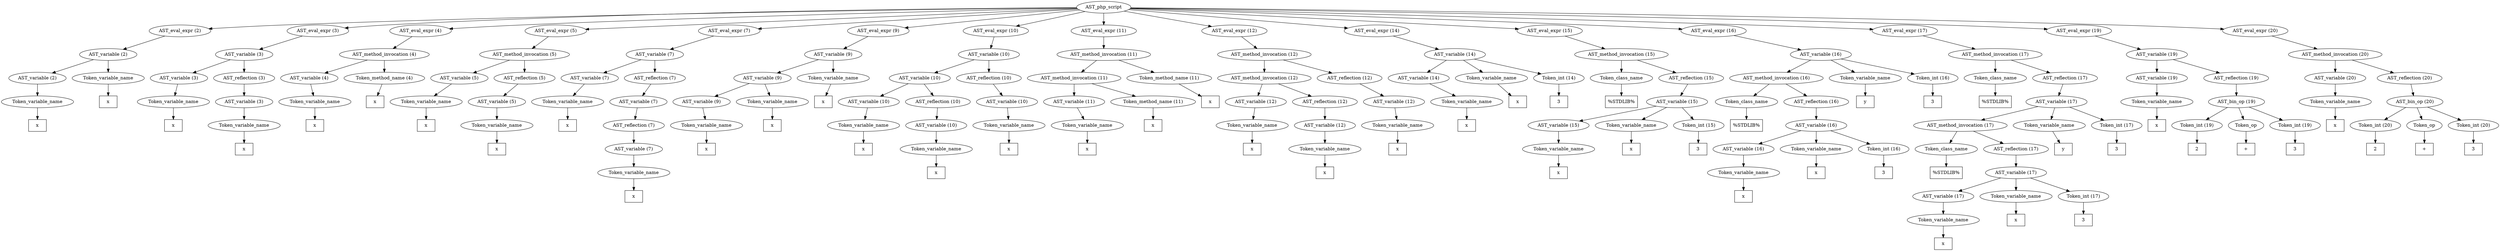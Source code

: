 /*
 * AST in dot format generated by phc -- the PHP compiler
 */

digraph AST {
node_0 [label="AST_php_script"];
node_1 [label="AST_eval_expr (2)"];
node_2 [label="AST_variable (2)"];
node_3 [label="AST_variable (2)"];
node_4 [label="Token_variable_name"];
node_5 [label="x", shape=box]
node_4 -> node_5;
node_3 -> node_4;
node_6 [label="Token_variable_name"];
node_7 [label="x", shape=box]
node_6 -> node_7;
node_2 -> node_6;
node_2 -> node_3;
node_1 -> node_2;
node_8 [label="AST_eval_expr (3)"];
node_9 [label="AST_variable (3)"];
node_10 [label="AST_variable (3)"];
node_11 [label="Token_variable_name"];
node_12 [label="x", shape=box]
node_11 -> node_12;
node_10 -> node_11;
node_13 [label="AST_reflection (3)"];
node_14 [label="AST_variable (3)"];
node_15 [label="Token_variable_name"];
node_16 [label="x", shape=box]
node_15 -> node_16;
node_14 -> node_15;
node_13 -> node_14;
node_9 -> node_13;
node_9 -> node_10;
node_8 -> node_9;
node_17 [label="AST_eval_expr (4)"];
node_18 [label="AST_method_invocation (4)"];
node_19 [label="AST_variable (4)"];
node_20 [label="Token_variable_name"];
node_21 [label="x", shape=box]
node_20 -> node_21;
node_19 -> node_20;
node_22 [label="Token_method_name (4)"];
node_23 [label="x", shape=box]
node_22 -> node_23;
node_18 -> node_22;
node_18 -> node_19;
node_17 -> node_18;
node_24 [label="AST_eval_expr (5)"];
node_25 [label="AST_method_invocation (5)"];
node_26 [label="AST_variable (5)"];
node_27 [label="Token_variable_name"];
node_28 [label="x", shape=box]
node_27 -> node_28;
node_26 -> node_27;
node_29 [label="AST_reflection (5)"];
node_30 [label="AST_variable (5)"];
node_31 [label="Token_variable_name"];
node_32 [label="x", shape=box]
node_31 -> node_32;
node_30 -> node_31;
node_29 -> node_30;
node_25 -> node_29;
node_25 -> node_26;
node_24 -> node_25;
node_33 [label="AST_eval_expr (7)"];
node_34 [label="AST_variable (7)"];
node_35 [label="AST_variable (7)"];
node_36 [label="Token_variable_name"];
node_37 [label="x", shape=box]
node_36 -> node_37;
node_35 -> node_36;
node_38 [label="AST_reflection (7)"];
node_39 [label="AST_variable (7)"];
node_40 [label="AST_reflection (7)"];
node_41 [label="AST_variable (7)"];
node_42 [label="Token_variable_name"];
node_43 [label="x", shape=box]
node_42 -> node_43;
node_41 -> node_42;
node_40 -> node_41;
node_39 -> node_40;
node_38 -> node_39;
node_34 -> node_38;
node_34 -> node_35;
node_33 -> node_34;
node_44 [label="AST_eval_expr (9)"];
node_45 [label="AST_variable (9)"];
node_46 [label="AST_variable (9)"];
node_47 [label="AST_variable (9)"];
node_48 [label="Token_variable_name"];
node_49 [label="x", shape=box]
node_48 -> node_49;
node_47 -> node_48;
node_50 [label="Token_variable_name"];
node_51 [label="x", shape=box]
node_50 -> node_51;
node_46 -> node_50;
node_46 -> node_47;
node_52 [label="Token_variable_name"];
node_53 [label="x", shape=box]
node_52 -> node_53;
node_45 -> node_52;
node_45 -> node_46;
node_44 -> node_45;
node_54 [label="AST_eval_expr (10)"];
node_55 [label="AST_variable (10)"];
node_56 [label="AST_variable (10)"];
node_57 [label="AST_variable (10)"];
node_58 [label="Token_variable_name"];
node_59 [label="x", shape=box]
node_58 -> node_59;
node_57 -> node_58;
node_60 [label="AST_reflection (10)"];
node_61 [label="AST_variable (10)"];
node_62 [label="Token_variable_name"];
node_63 [label="x", shape=box]
node_62 -> node_63;
node_61 -> node_62;
node_60 -> node_61;
node_56 -> node_60;
node_56 -> node_57;
node_64 [label="AST_reflection (10)"];
node_65 [label="AST_variable (10)"];
node_66 [label="Token_variable_name"];
node_67 [label="x", shape=box]
node_66 -> node_67;
node_65 -> node_66;
node_64 -> node_65;
node_55 -> node_64;
node_55 -> node_56;
node_54 -> node_55;
node_68 [label="AST_eval_expr (11)"];
node_69 [label="AST_method_invocation (11)"];
node_70 [label="AST_method_invocation (11)"];
node_71 [label="AST_variable (11)"];
node_72 [label="Token_variable_name"];
node_73 [label="x", shape=box]
node_72 -> node_73;
node_71 -> node_72;
node_74 [label="Token_method_name (11)"];
node_75 [label="x", shape=box]
node_74 -> node_75;
node_70 -> node_74;
node_70 -> node_71;
node_76 [label="Token_method_name (11)"];
node_77 [label="x", shape=box]
node_76 -> node_77;
node_69 -> node_76;
node_69 -> node_70;
node_68 -> node_69;
node_78 [label="AST_eval_expr (12)"];
node_79 [label="AST_method_invocation (12)"];
node_80 [label="AST_method_invocation (12)"];
node_81 [label="AST_variable (12)"];
node_82 [label="Token_variable_name"];
node_83 [label="x", shape=box]
node_82 -> node_83;
node_81 -> node_82;
node_84 [label="AST_reflection (12)"];
node_85 [label="AST_variable (12)"];
node_86 [label="Token_variable_name"];
node_87 [label="x", shape=box]
node_86 -> node_87;
node_85 -> node_86;
node_84 -> node_85;
node_80 -> node_84;
node_80 -> node_81;
node_88 [label="AST_reflection (12)"];
node_89 [label="AST_variable (12)"];
node_90 [label="Token_variable_name"];
node_91 [label="x", shape=box]
node_90 -> node_91;
node_89 -> node_90;
node_88 -> node_89;
node_79 -> node_88;
node_79 -> node_80;
node_78 -> node_79;
node_92 [label="AST_eval_expr (14)"];
node_93 [label="AST_variable (14)"];
node_94 [label="AST_variable (14)"];
node_95 [label="Token_variable_name"];
node_96 [label="x", shape=box]
node_95 -> node_96;
node_94 -> node_95;
node_97 [label="Token_variable_name"];
node_98 [label="x", shape=box]
node_97 -> node_98;
node_99 [label="Token_int (14)"];
node_100 [label="3", shape=box]
node_99 -> node_100;
node_93 -> node_99;
node_93 -> node_97;
node_93 -> node_94;
node_92 -> node_93;
node_101 [label="AST_eval_expr (15)"];
node_102 [label="AST_method_invocation (15)"];
node_103 [label="Token_class_name"];
node_104 [label="%STDLIB%", shape=box]
node_103 -> node_104;
node_105 [label="AST_reflection (15)"];
node_106 [label="AST_variable (15)"];
node_107 [label="AST_variable (15)"];
node_108 [label="Token_variable_name"];
node_109 [label="x", shape=box]
node_108 -> node_109;
node_107 -> node_108;
node_110 [label="Token_variable_name"];
node_111 [label="x", shape=box]
node_110 -> node_111;
node_112 [label="Token_int (15)"];
node_113 [label="3", shape=box]
node_112 -> node_113;
node_106 -> node_112;
node_106 -> node_110;
node_106 -> node_107;
node_105 -> node_106;
node_102 -> node_105;
node_102 -> node_103;
node_101 -> node_102;
node_114 [label="AST_eval_expr (16)"];
node_115 [label="AST_variable (16)"];
node_116 [label="AST_method_invocation (16)"];
node_117 [label="Token_class_name"];
node_118 [label="%STDLIB%", shape=box]
node_117 -> node_118;
node_119 [label="AST_reflection (16)"];
node_120 [label="AST_variable (16)"];
node_121 [label="AST_variable (16)"];
node_122 [label="Token_variable_name"];
node_123 [label="x", shape=box]
node_122 -> node_123;
node_121 -> node_122;
node_124 [label="Token_variable_name"];
node_125 [label="x", shape=box]
node_124 -> node_125;
node_126 [label="Token_int (16)"];
node_127 [label="3", shape=box]
node_126 -> node_127;
node_120 -> node_126;
node_120 -> node_124;
node_120 -> node_121;
node_119 -> node_120;
node_116 -> node_119;
node_116 -> node_117;
node_128 [label="Token_variable_name"];
node_129 [label="y", shape=box]
node_128 -> node_129;
node_130 [label="Token_int (16)"];
node_131 [label="3", shape=box]
node_130 -> node_131;
node_115 -> node_130;
node_115 -> node_128;
node_115 -> node_116;
node_114 -> node_115;
node_132 [label="AST_eval_expr (17)"];
node_133 [label="AST_method_invocation (17)"];
node_134 [label="Token_class_name"];
node_135 [label="%STDLIB%", shape=box]
node_134 -> node_135;
node_136 [label="AST_reflection (17)"];
node_137 [label="AST_variable (17)"];
node_138 [label="AST_method_invocation (17)"];
node_139 [label="Token_class_name"];
node_140 [label="%STDLIB%", shape=box]
node_139 -> node_140;
node_141 [label="AST_reflection (17)"];
node_142 [label="AST_variable (17)"];
node_143 [label="AST_variable (17)"];
node_144 [label="Token_variable_name"];
node_145 [label="x", shape=box]
node_144 -> node_145;
node_143 -> node_144;
node_146 [label="Token_variable_name"];
node_147 [label="x", shape=box]
node_146 -> node_147;
node_148 [label="Token_int (17)"];
node_149 [label="3", shape=box]
node_148 -> node_149;
node_142 -> node_148;
node_142 -> node_146;
node_142 -> node_143;
node_141 -> node_142;
node_138 -> node_141;
node_138 -> node_139;
node_150 [label="Token_variable_name"];
node_151 [label="y", shape=box]
node_150 -> node_151;
node_152 [label="Token_int (17)"];
node_153 [label="3", shape=box]
node_152 -> node_153;
node_137 -> node_152;
node_137 -> node_150;
node_137 -> node_138;
node_136 -> node_137;
node_133 -> node_136;
node_133 -> node_134;
node_132 -> node_133;
node_154 [label="AST_eval_expr (19)"];
node_155 [label="AST_variable (19)"];
node_156 [label="AST_variable (19)"];
node_157 [label="Token_variable_name"];
node_158 [label="x", shape=box]
node_157 -> node_158;
node_156 -> node_157;
node_159 [label="AST_reflection (19)"];
node_160 [label="AST_bin_op (19)"];
node_161 [label="Token_int (19)"];
node_162 [label="2", shape=box]
node_161 -> node_162;
node_163 [label="Token_op"];
node_164 [label="+", shape=box]
node_163 -> node_164;
node_165 [label="Token_int (19)"];
node_166 [label="3", shape=box]
node_165 -> node_166;
node_160 -> node_165;
node_160 -> node_163;
node_160 -> node_161;
node_159 -> node_160;
node_155 -> node_159;
node_155 -> node_156;
node_154 -> node_155;
node_167 [label="AST_eval_expr (20)"];
node_168 [label="AST_method_invocation (20)"];
node_169 [label="AST_variable (20)"];
node_170 [label="Token_variable_name"];
node_171 [label="x", shape=box]
node_170 -> node_171;
node_169 -> node_170;
node_172 [label="AST_reflection (20)"];
node_173 [label="AST_bin_op (20)"];
node_174 [label="Token_int (20)"];
node_175 [label="2", shape=box]
node_174 -> node_175;
node_176 [label="Token_op"];
node_177 [label="+", shape=box]
node_176 -> node_177;
node_178 [label="Token_int (20)"];
node_179 [label="3", shape=box]
node_178 -> node_179;
node_173 -> node_178;
node_173 -> node_176;
node_173 -> node_174;
node_172 -> node_173;
node_168 -> node_172;
node_168 -> node_169;
node_167 -> node_168;
node_0 -> node_167;
node_0 -> node_154;
node_0 -> node_132;
node_0 -> node_114;
node_0 -> node_101;
node_0 -> node_92;
node_0 -> node_78;
node_0 -> node_68;
node_0 -> node_54;
node_0 -> node_44;
node_0 -> node_33;
node_0 -> node_24;
node_0 -> node_17;
node_0 -> node_8;
node_0 -> node_1;
}
